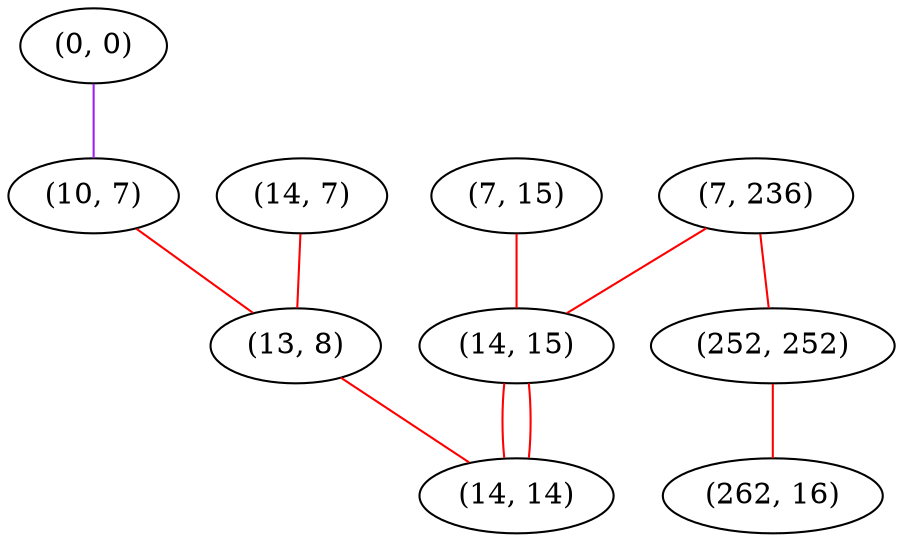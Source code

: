 graph "" {
"(0, 0)";
"(7, 15)";
"(7, 236)";
"(252, 252)";
"(14, 7)";
"(10, 7)";
"(14, 15)";
"(13, 8)";
"(14, 14)";
"(262, 16)";
"(0, 0)" -- "(10, 7)"  [color=purple, key=0, weight=4];
"(7, 15)" -- "(14, 15)"  [color=red, key=0, weight=1];
"(7, 236)" -- "(252, 252)"  [color=red, key=0, weight=1];
"(7, 236)" -- "(14, 15)"  [color=red, key=0, weight=1];
"(252, 252)" -- "(262, 16)"  [color=red, key=0, weight=1];
"(14, 7)" -- "(13, 8)"  [color=red, key=0, weight=1];
"(10, 7)" -- "(13, 8)"  [color=red, key=0, weight=1];
"(14, 15)" -- "(14, 14)"  [color=red, key=0, weight=1];
"(14, 15)" -- "(14, 14)"  [color=red, key=1, weight=1];
"(13, 8)" -- "(14, 14)"  [color=red, key=0, weight=1];
}
